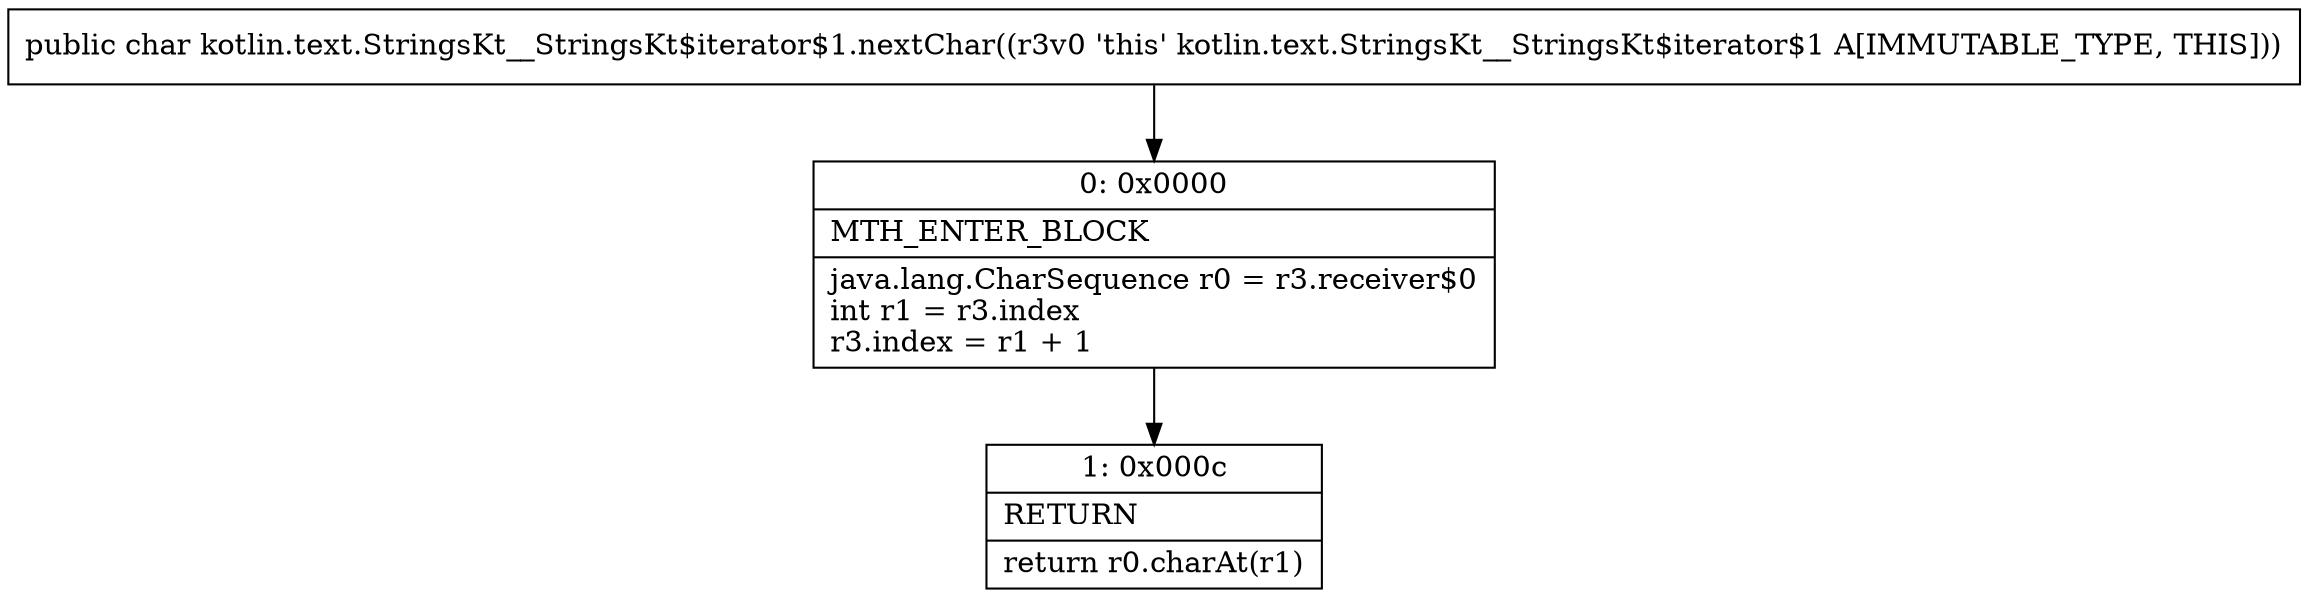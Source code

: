 digraph "CFG forkotlin.text.StringsKt__StringsKt$iterator$1.nextChar()C" {
Node_0 [shape=record,label="{0\:\ 0x0000|MTH_ENTER_BLOCK\l|java.lang.CharSequence r0 = r3.receiver$0\lint r1 = r3.index\lr3.index = r1 + 1\l}"];
Node_1 [shape=record,label="{1\:\ 0x000c|RETURN\l|return r0.charAt(r1)\l}"];
MethodNode[shape=record,label="{public char kotlin.text.StringsKt__StringsKt$iterator$1.nextChar((r3v0 'this' kotlin.text.StringsKt__StringsKt$iterator$1 A[IMMUTABLE_TYPE, THIS])) }"];
MethodNode -> Node_0;
Node_0 -> Node_1;
}

